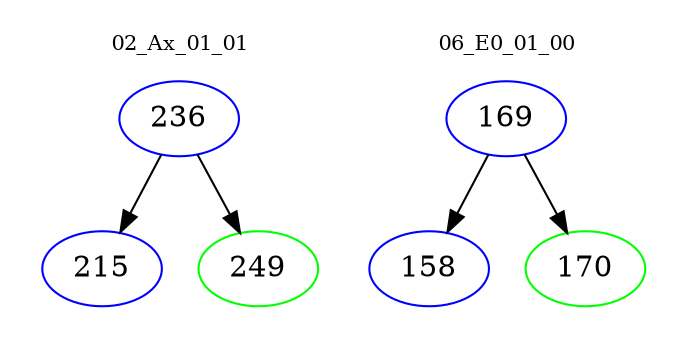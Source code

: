 digraph{
subgraph cluster_0 {
color = white
label = "02_Ax_01_01";
fontsize=10;
T0_236 [label="236", color="blue"]
T0_236 -> T0_215 [color="black"]
T0_215 [label="215", color="blue"]
T0_236 -> T0_249 [color="black"]
T0_249 [label="249", color="green"]
}
subgraph cluster_1 {
color = white
label = "06_E0_01_00";
fontsize=10;
T1_169 [label="169", color="blue"]
T1_169 -> T1_158 [color="black"]
T1_158 [label="158", color="blue"]
T1_169 -> T1_170 [color="black"]
T1_170 [label="170", color="green"]
}
}
